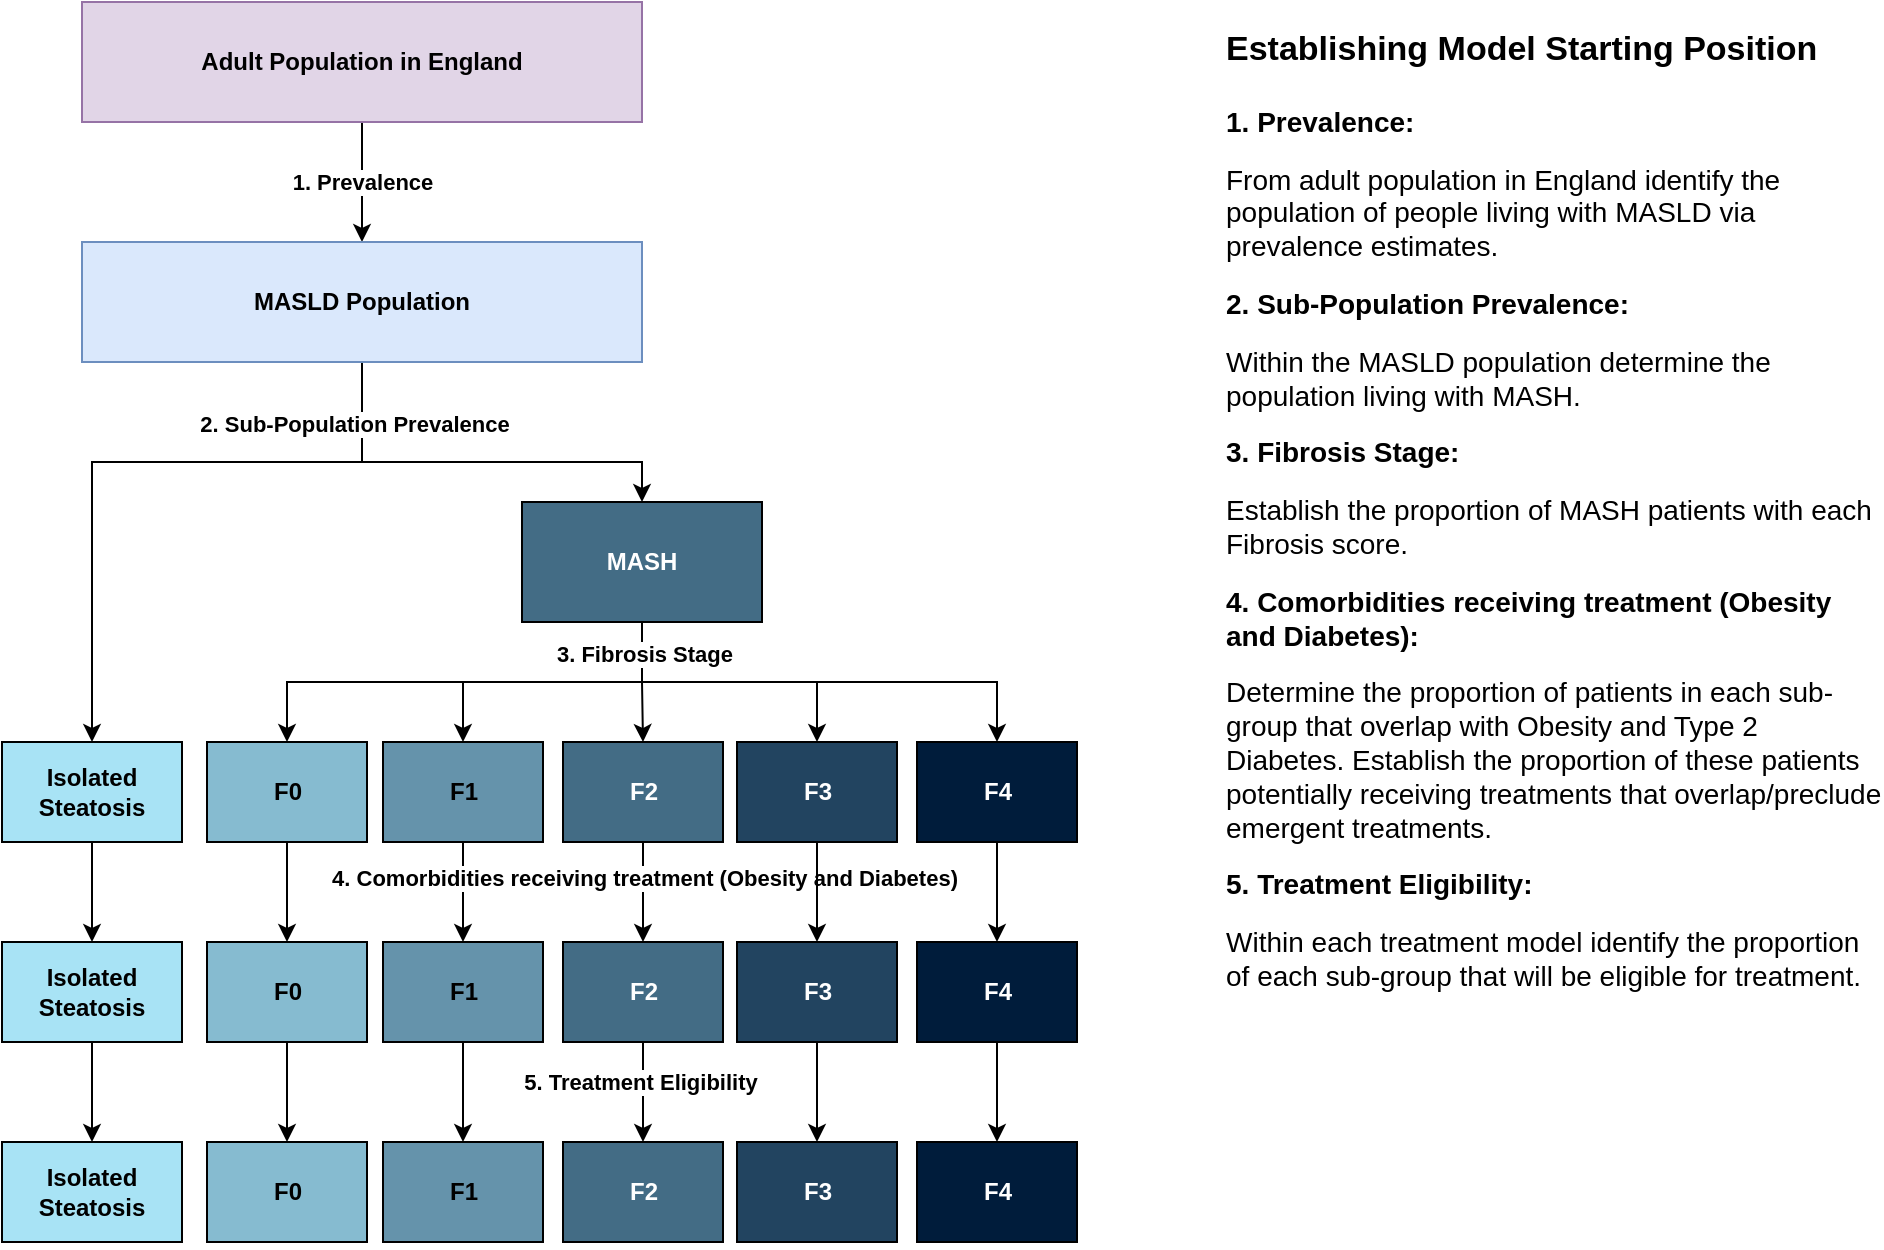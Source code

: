 <mxfile version="26.0.5">
  <diagram name="Population Definition" id="xs2OLtfrepnZK95y4oaU">
    <mxGraphModel dx="1434" dy="746" grid="1" gridSize="10" guides="1" tooltips="1" connect="1" arrows="1" fold="1" page="1" pageScale="1" pageWidth="1654" pageHeight="1169" math="0" shadow="0">
      <root>
        <mxCell id="0" />
        <mxCell id="1" parent="0" />
        <mxCell id="ctk6zx0TEDBFG2Q7dQki-3" value="1. Prevalence" style="edgeStyle=orthogonalEdgeStyle;rounded=0;orthogonalLoop=1;jettySize=auto;html=1;fontStyle=1" parent="1" source="ctk6zx0TEDBFG2Q7dQki-1" target="ctk6zx0TEDBFG2Q7dQki-2" edge="1">
          <mxGeometry relative="1" as="geometry" />
        </mxCell>
        <mxCell id="ctk6zx0TEDBFG2Q7dQki-1" value="Adult Population in England" style="rounded=0;whiteSpace=wrap;html=1;fillColor=#e1d5e7;strokeColor=#9673a6;fontStyle=1" parent="1" vertex="1">
          <mxGeometry x="120" y="80" width="280" height="60" as="geometry" />
        </mxCell>
        <mxCell id="iKx3rJSZ27HeEZRzWkcr-1" style="edgeStyle=orthogonalEdgeStyle;rounded=0;orthogonalLoop=1;jettySize=auto;html=1;entryX=0.5;entryY=0;entryDx=0;entryDy=0;fontStyle=1" edge="1" parent="1" source="ctk6zx0TEDBFG2Q7dQki-2" target="ctk6zx0TEDBFG2Q7dQki-9">
          <mxGeometry relative="1" as="geometry">
            <Array as="points">
              <mxPoint x="260" y="310" />
              <mxPoint x="400" y="310" />
            </Array>
          </mxGeometry>
        </mxCell>
        <mxCell id="iKx3rJSZ27HeEZRzWkcr-2" style="edgeStyle=orthogonalEdgeStyle;rounded=0;orthogonalLoop=1;jettySize=auto;html=1;entryX=0.5;entryY=0;entryDx=0;entryDy=0;fontStyle=1" edge="1" parent="1" source="ctk6zx0TEDBFG2Q7dQki-2" target="ctk6zx0TEDBFG2Q7dQki-6">
          <mxGeometry relative="1" as="geometry">
            <Array as="points">
              <mxPoint x="260" y="310" />
              <mxPoint x="125" y="310" />
            </Array>
          </mxGeometry>
        </mxCell>
        <mxCell id="iKx3rJSZ27HeEZRzWkcr-3" value="2. Sub-Population Prevalence" style="edgeLabel;html=1;align=center;verticalAlign=middle;resizable=0;points=[];fontStyle=1" vertex="1" connectable="0" parent="iKx3rJSZ27HeEZRzWkcr-2">
          <mxGeometry x="-0.809" y="-4" relative="1" as="geometry">
            <mxPoint as="offset" />
          </mxGeometry>
        </mxCell>
        <mxCell id="ctk6zx0TEDBFG2Q7dQki-2" value="MASLD Population" style="rounded=0;whiteSpace=wrap;html=1;fillColor=#dae8fc;strokeColor=#6c8ebf;fontStyle=1" parent="1" vertex="1">
          <mxGeometry x="120" y="200" width="280" height="60" as="geometry" />
        </mxCell>
        <mxCell id="ctk6zx0TEDBFG2Q7dQki-32" style="edgeStyle=orthogonalEdgeStyle;rounded=0;orthogonalLoop=1;jettySize=auto;html=1;entryX=0.5;entryY=0;entryDx=0;entryDy=0;fontStyle=1" parent="1" source="ctk6zx0TEDBFG2Q7dQki-6" target="ctk6zx0TEDBFG2Q7dQki-26" edge="1">
          <mxGeometry relative="1" as="geometry" />
        </mxCell>
        <mxCell id="ctk6zx0TEDBFG2Q7dQki-6" value="Isolated Steatosis" style="rounded=0;whiteSpace=wrap;html=1;fillColor=#A8E3F5;fontStyle=1" parent="1" vertex="1">
          <mxGeometry x="80" y="450" width="90" height="50" as="geometry" />
        </mxCell>
        <mxCell id="ctk6zx0TEDBFG2Q7dQki-19" style="edgeStyle=orthogonalEdgeStyle;rounded=0;orthogonalLoop=1;jettySize=auto;html=1;entryX=0.5;entryY=0;entryDx=0;entryDy=0;fontStyle=1" parent="1" source="ctk6zx0TEDBFG2Q7dQki-9" target="ctk6zx0TEDBFG2Q7dQki-14" edge="1">
          <mxGeometry relative="1" as="geometry" />
        </mxCell>
        <mxCell id="ctk6zx0TEDBFG2Q7dQki-20" style="edgeStyle=orthogonalEdgeStyle;rounded=0;orthogonalLoop=1;jettySize=auto;html=1;entryX=0.5;entryY=0;entryDx=0;entryDy=0;fontStyle=1" parent="1" source="ctk6zx0TEDBFG2Q7dQki-9" target="ctk6zx0TEDBFG2Q7dQki-15" edge="1">
          <mxGeometry relative="1" as="geometry" />
        </mxCell>
        <mxCell id="ctk6zx0TEDBFG2Q7dQki-21" style="edgeStyle=orthogonalEdgeStyle;rounded=0;orthogonalLoop=1;jettySize=auto;html=1;entryX=0.5;entryY=0;entryDx=0;entryDy=0;exitX=0.5;exitY=1;exitDx=0;exitDy=0;fontStyle=1" parent="1" source="ctk6zx0TEDBFG2Q7dQki-9" target="ctk6zx0TEDBFG2Q7dQki-18" edge="1">
          <mxGeometry relative="1" as="geometry" />
        </mxCell>
        <mxCell id="ctk6zx0TEDBFG2Q7dQki-22" style="edgeStyle=orthogonalEdgeStyle;rounded=0;orthogonalLoop=1;jettySize=auto;html=1;entryX=0.5;entryY=0;entryDx=0;entryDy=0;fontStyle=1" parent="1" source="ctk6zx0TEDBFG2Q7dQki-9" target="ctk6zx0TEDBFG2Q7dQki-13" edge="1">
          <mxGeometry relative="1" as="geometry" />
        </mxCell>
        <mxCell id="ctk6zx0TEDBFG2Q7dQki-23" style="edgeStyle=orthogonalEdgeStyle;rounded=0;orthogonalLoop=1;jettySize=auto;html=1;entryX=0.5;entryY=0;entryDx=0;entryDy=0;exitX=0.5;exitY=1;exitDx=0;exitDy=0;fontStyle=1" parent="1" source="ctk6zx0TEDBFG2Q7dQki-9" target="ctk6zx0TEDBFG2Q7dQki-11" edge="1">
          <mxGeometry relative="1" as="geometry" />
        </mxCell>
        <mxCell id="ctk6zx0TEDBFG2Q7dQki-24" value="3. Fibrosis Stage" style="edgeLabel;html=1;align=center;verticalAlign=middle;resizable=0;points=[];fontStyle=1" parent="ctk6zx0TEDBFG2Q7dQki-23" vertex="1" connectable="0">
          <mxGeometry x="-0.865" y="1" relative="1" as="geometry">
            <mxPoint as="offset" />
          </mxGeometry>
        </mxCell>
        <mxCell id="ctk6zx0TEDBFG2Q7dQki-9" value="MASH" style="rounded=0;whiteSpace=wrap;html=1;fillColor=#436C85;fontColor=#FFFFFF;fontStyle=1" parent="1" vertex="1">
          <mxGeometry x="340" y="330" width="120" height="60" as="geometry" />
        </mxCell>
        <mxCell id="ctk6zx0TEDBFG2Q7dQki-33" style="edgeStyle=orthogonalEdgeStyle;rounded=0;orthogonalLoop=1;jettySize=auto;html=1;entryX=0.5;entryY=0;entryDx=0;entryDy=0;fontStyle=1" parent="1" source="ctk6zx0TEDBFG2Q7dQki-11" target="ctk6zx0TEDBFG2Q7dQki-27" edge="1">
          <mxGeometry relative="1" as="geometry" />
        </mxCell>
        <mxCell id="ctk6zx0TEDBFG2Q7dQki-11" value="F0" style="rounded=0;whiteSpace=wrap;html=1;fillColor=#86BBD0;fontStyle=1" parent="1" vertex="1">
          <mxGeometry x="182.5" y="450" width="80" height="50" as="geometry" />
        </mxCell>
        <mxCell id="ctk6zx0TEDBFG2Q7dQki-34" style="edgeStyle=orthogonalEdgeStyle;rounded=0;orthogonalLoop=1;jettySize=auto;html=1;entryX=0.5;entryY=0;entryDx=0;entryDy=0;fontStyle=1" parent="1" source="ctk6zx0TEDBFG2Q7dQki-13" target="ctk6zx0TEDBFG2Q7dQki-28" edge="1">
          <mxGeometry relative="1" as="geometry" />
        </mxCell>
        <mxCell id="ctk6zx0TEDBFG2Q7dQki-13" value="F1" style="rounded=0;whiteSpace=wrap;html=1;fillColor=#6593AB;fontStyle=1" parent="1" vertex="1">
          <mxGeometry x="270.5" y="450" width="80" height="50" as="geometry" />
        </mxCell>
        <mxCell id="ctk6zx0TEDBFG2Q7dQki-35" style="edgeStyle=orthogonalEdgeStyle;rounded=0;orthogonalLoop=1;jettySize=auto;html=1;entryX=0.5;entryY=0;entryDx=0;entryDy=0;fontStyle=1" parent="1" source="ctk6zx0TEDBFG2Q7dQki-14" target="ctk6zx0TEDBFG2Q7dQki-29" edge="1">
          <mxGeometry relative="1" as="geometry" />
        </mxCell>
        <mxCell id="ctk6zx0TEDBFG2Q7dQki-38" value="4. Comorbidities receiving treatment (Obesity and Diabetes)" style="edgeLabel;html=1;align=center;verticalAlign=middle;resizable=0;points=[];fontStyle=1" parent="ctk6zx0TEDBFG2Q7dQki-35" vertex="1" connectable="0">
          <mxGeometry x="-0.28" y="1" relative="1" as="geometry">
            <mxPoint x="-1" as="offset" />
          </mxGeometry>
        </mxCell>
        <mxCell id="ctk6zx0TEDBFG2Q7dQki-14" value="F2" style="rounded=0;whiteSpace=wrap;html=1;fillColor=#436C85;fontColor=#FFFFFF;fontStyle=1" parent="1" vertex="1">
          <mxGeometry x="360.5" y="450" width="80" height="50" as="geometry" />
        </mxCell>
        <mxCell id="ctk6zx0TEDBFG2Q7dQki-36" style="edgeStyle=orthogonalEdgeStyle;rounded=0;orthogonalLoop=1;jettySize=auto;html=1;entryX=0.5;entryY=0;entryDx=0;entryDy=0;fontStyle=1" parent="1" source="ctk6zx0TEDBFG2Q7dQki-15" target="ctk6zx0TEDBFG2Q7dQki-30" edge="1">
          <mxGeometry relative="1" as="geometry" />
        </mxCell>
        <mxCell id="ctk6zx0TEDBFG2Q7dQki-15" value="F3" style="rounded=0;whiteSpace=wrap;html=1;fillColor=#224460;fontColor=#FFFFFF;fontStyle=1" parent="1" vertex="1">
          <mxGeometry x="447.5" y="450" width="80" height="50" as="geometry" />
        </mxCell>
        <mxCell id="ctk6zx0TEDBFG2Q7dQki-37" style="edgeStyle=orthogonalEdgeStyle;rounded=0;orthogonalLoop=1;jettySize=auto;html=1;entryX=0.5;entryY=0;entryDx=0;entryDy=0;fontStyle=1" parent="1" source="ctk6zx0TEDBFG2Q7dQki-18" target="ctk6zx0TEDBFG2Q7dQki-31" edge="1">
          <mxGeometry relative="1" as="geometry" />
        </mxCell>
        <mxCell id="ctk6zx0TEDBFG2Q7dQki-18" value="F4" style="rounded=0;whiteSpace=wrap;html=1;fillColor=#001C3B;fontColor=#FFFFFF;fontStyle=1" parent="1" vertex="1">
          <mxGeometry x="537.5" y="450" width="80" height="50" as="geometry" />
        </mxCell>
        <mxCell id="ctk6zx0TEDBFG2Q7dQki-40" value="" style="edgeStyle=orthogonalEdgeStyle;rounded=0;orthogonalLoop=1;jettySize=auto;html=1;fontStyle=1" parent="1" source="ctk6zx0TEDBFG2Q7dQki-26" target="ctk6zx0TEDBFG2Q7dQki-39" edge="1">
          <mxGeometry relative="1" as="geometry" />
        </mxCell>
        <mxCell id="ctk6zx0TEDBFG2Q7dQki-26" value="Isolated Steatosis" style="rounded=0;whiteSpace=wrap;html=1;fillColor=#A8E3F5;fontStyle=1" parent="1" vertex="1">
          <mxGeometry x="80" y="550" width="90" height="50" as="geometry" />
        </mxCell>
        <mxCell id="ctk6zx0TEDBFG2Q7dQki-42" value="" style="edgeStyle=orthogonalEdgeStyle;rounded=0;orthogonalLoop=1;jettySize=auto;html=1;fontStyle=1" parent="1" source="ctk6zx0TEDBFG2Q7dQki-27" target="ctk6zx0TEDBFG2Q7dQki-41" edge="1">
          <mxGeometry relative="1" as="geometry" />
        </mxCell>
        <mxCell id="ctk6zx0TEDBFG2Q7dQki-27" value="F0" style="rounded=0;whiteSpace=wrap;html=1;fillColor=#86BBD0;fontStyle=1" parent="1" vertex="1">
          <mxGeometry x="182.5" y="550" width="80" height="50" as="geometry" />
        </mxCell>
        <mxCell id="ctk6zx0TEDBFG2Q7dQki-44" value="" style="edgeStyle=orthogonalEdgeStyle;rounded=0;orthogonalLoop=1;jettySize=auto;html=1;fontStyle=1" parent="1" source="ctk6zx0TEDBFG2Q7dQki-28" target="ctk6zx0TEDBFG2Q7dQki-43" edge="1">
          <mxGeometry relative="1" as="geometry" />
        </mxCell>
        <mxCell id="ctk6zx0TEDBFG2Q7dQki-28" value="F1" style="rounded=0;whiteSpace=wrap;html=1;fillColor=#6593AB;fontStyle=1" parent="1" vertex="1">
          <mxGeometry x="270.5" y="550" width="80" height="50" as="geometry" />
        </mxCell>
        <mxCell id="ctk6zx0TEDBFG2Q7dQki-46" value="" style="edgeStyle=orthogonalEdgeStyle;rounded=0;orthogonalLoop=1;jettySize=auto;html=1;fontStyle=1" parent="1" source="ctk6zx0TEDBFG2Q7dQki-29" target="ctk6zx0TEDBFG2Q7dQki-45" edge="1">
          <mxGeometry relative="1" as="geometry" />
        </mxCell>
        <mxCell id="ctk6zx0TEDBFG2Q7dQki-51" value="5. Treatment Eligibility" style="edgeLabel;html=1;align=center;verticalAlign=middle;resizable=0;points=[];fontStyle=1" parent="ctk6zx0TEDBFG2Q7dQki-46" vertex="1" connectable="0">
          <mxGeometry x="-0.2" y="-2" relative="1" as="geometry">
            <mxPoint as="offset" />
          </mxGeometry>
        </mxCell>
        <mxCell id="ctk6zx0TEDBFG2Q7dQki-29" value="F2" style="rounded=0;whiteSpace=wrap;html=1;fillColor=#436C85;fontColor=#FFFFFF;fontStyle=1" parent="1" vertex="1">
          <mxGeometry x="360.5" y="550" width="80" height="50" as="geometry" />
        </mxCell>
        <mxCell id="ctk6zx0TEDBFG2Q7dQki-48" value="" style="edgeStyle=orthogonalEdgeStyle;rounded=0;orthogonalLoop=1;jettySize=auto;html=1;fontStyle=1" parent="1" source="ctk6zx0TEDBFG2Q7dQki-30" target="ctk6zx0TEDBFG2Q7dQki-47" edge="1">
          <mxGeometry relative="1" as="geometry" />
        </mxCell>
        <mxCell id="ctk6zx0TEDBFG2Q7dQki-30" value="F3" style="rounded=0;whiteSpace=wrap;html=1;fillColor=#224460;fontColor=#FFFFFF;fontStyle=1" parent="1" vertex="1">
          <mxGeometry x="447.5" y="550" width="80" height="50" as="geometry" />
        </mxCell>
        <mxCell id="ctk6zx0TEDBFG2Q7dQki-50" value="" style="edgeStyle=orthogonalEdgeStyle;rounded=0;orthogonalLoop=1;jettySize=auto;html=1;fontStyle=1" parent="1" source="ctk6zx0TEDBFG2Q7dQki-31" target="ctk6zx0TEDBFG2Q7dQki-49" edge="1">
          <mxGeometry relative="1" as="geometry" />
        </mxCell>
        <mxCell id="ctk6zx0TEDBFG2Q7dQki-31" value="F4" style="rounded=0;whiteSpace=wrap;html=1;fillColor=#001C3B;fontColor=#FFFFFF;fontStyle=1" parent="1" vertex="1">
          <mxGeometry x="537.5" y="550" width="80" height="50" as="geometry" />
        </mxCell>
        <mxCell id="ctk6zx0TEDBFG2Q7dQki-39" value="Isolated Steatosis" style="rounded=0;whiteSpace=wrap;html=1;fillColor=#A8E3F5;fontStyle=1" parent="1" vertex="1">
          <mxGeometry x="80" y="650" width="90" height="50" as="geometry" />
        </mxCell>
        <mxCell id="ctk6zx0TEDBFG2Q7dQki-41" value="F0" style="rounded=0;whiteSpace=wrap;html=1;fillColor=#86BBD0;fontStyle=1" parent="1" vertex="1">
          <mxGeometry x="182.5" y="650" width="80" height="50" as="geometry" />
        </mxCell>
        <mxCell id="ctk6zx0TEDBFG2Q7dQki-43" value="F1" style="rounded=0;whiteSpace=wrap;html=1;fillColor=#6593AB;fontStyle=1" parent="1" vertex="1">
          <mxGeometry x="270.5" y="650" width="80" height="50" as="geometry" />
        </mxCell>
        <mxCell id="ctk6zx0TEDBFG2Q7dQki-45" value="F2" style="rounded=0;whiteSpace=wrap;html=1;fillColor=#436C85;fontColor=#FFFFFF;fontStyle=1" parent="1" vertex="1">
          <mxGeometry x="360.5" y="650" width="80" height="50" as="geometry" />
        </mxCell>
        <mxCell id="ctk6zx0TEDBFG2Q7dQki-47" value="F3" style="rounded=0;whiteSpace=wrap;html=1;fillColor=#224460;fontColor=#FFFFFF;fontStyle=1" parent="1" vertex="1">
          <mxGeometry x="447.5" y="650" width="80" height="50" as="geometry" />
        </mxCell>
        <mxCell id="ctk6zx0TEDBFG2Q7dQki-49" value="F4" style="rounded=0;whiteSpace=wrap;html=1;fillColor=#001C3B;fontColor=#FFFFFF;fontStyle=1" parent="1" vertex="1">
          <mxGeometry x="537.5" y="650" width="80" height="50" as="geometry" />
        </mxCell>
        <mxCell id="iKx3rJSZ27HeEZRzWkcr-5" value="&lt;h1 style=&quot;margin-top: 0px;&quot;&gt;&lt;font style=&quot;font-size: 17px;&quot;&gt;Establishing Model Starting Position&lt;/font&gt;&lt;/h1&gt;&lt;p&gt;&lt;b&gt;&lt;font style=&quot;font-size: 14px;&quot;&gt;1. Prevalence:&lt;/font&gt;&lt;/b&gt;&lt;/p&gt;&lt;p&gt;&lt;font style=&quot;font-size: 14px;&quot;&gt;From adult population in England identify the population of people living with MASLD via prevalence estimates.&lt;/font&gt;&lt;/p&gt;&lt;p&gt;&lt;b&gt;&lt;font style=&quot;font-size: 14px;&quot;&gt;2. Sub-Population Prevalence:&lt;/font&gt;&lt;/b&gt;&lt;/p&gt;&lt;p&gt;&lt;font style=&quot;font-size: 14px;&quot;&gt;Within the MASLD population determine the population living with MASH.&lt;/font&gt;&lt;/p&gt;&lt;p&gt;&lt;b&gt;&lt;font style=&quot;font-size: 14px;&quot;&gt;3. Fibrosis Stage:&lt;/font&gt;&lt;/b&gt;&lt;/p&gt;&lt;p&gt;&lt;font style=&quot;font-size: 14px;&quot;&gt;Establish the proportion of MASH patients with each Fibrosis score.&lt;/font&gt;&lt;/p&gt;&lt;p&gt;&lt;b&gt;&lt;font style=&quot;font-size: 14px;&quot;&gt;4. Comorbidities receiving treatment (Obesity and Diabetes):&lt;/font&gt;&lt;/b&gt;&lt;/p&gt;&lt;p&gt;&lt;font style=&quot;font-size: 14px;&quot;&gt;Determine the proportion of patients in each sub-group that overlap with Obesity and Type 2 Diabetes. Establish the proportion of these patients potentially receiving treatments that overlap/preclude emergent treatments.&lt;/font&gt;&lt;/p&gt;&lt;p&gt;&lt;b&gt;&lt;font style=&quot;font-size: 14px;&quot;&gt;5. Treatment Eligibility:&lt;/font&gt;&lt;/b&gt;&lt;/p&gt;&lt;p&gt;&lt;font style=&quot;font-size: 14px;&quot;&gt;Within each treatment model identify the proportion of each sub-group that will be eligible for treatment.&lt;/font&gt;&lt;/p&gt;" style="text;html=1;whiteSpace=wrap;overflow=hidden;rounded=0;" vertex="1" parent="1">
          <mxGeometry x="690" y="80" width="330" height="620" as="geometry" />
        </mxCell>
      </root>
    </mxGraphModel>
  </diagram>
</mxfile>
